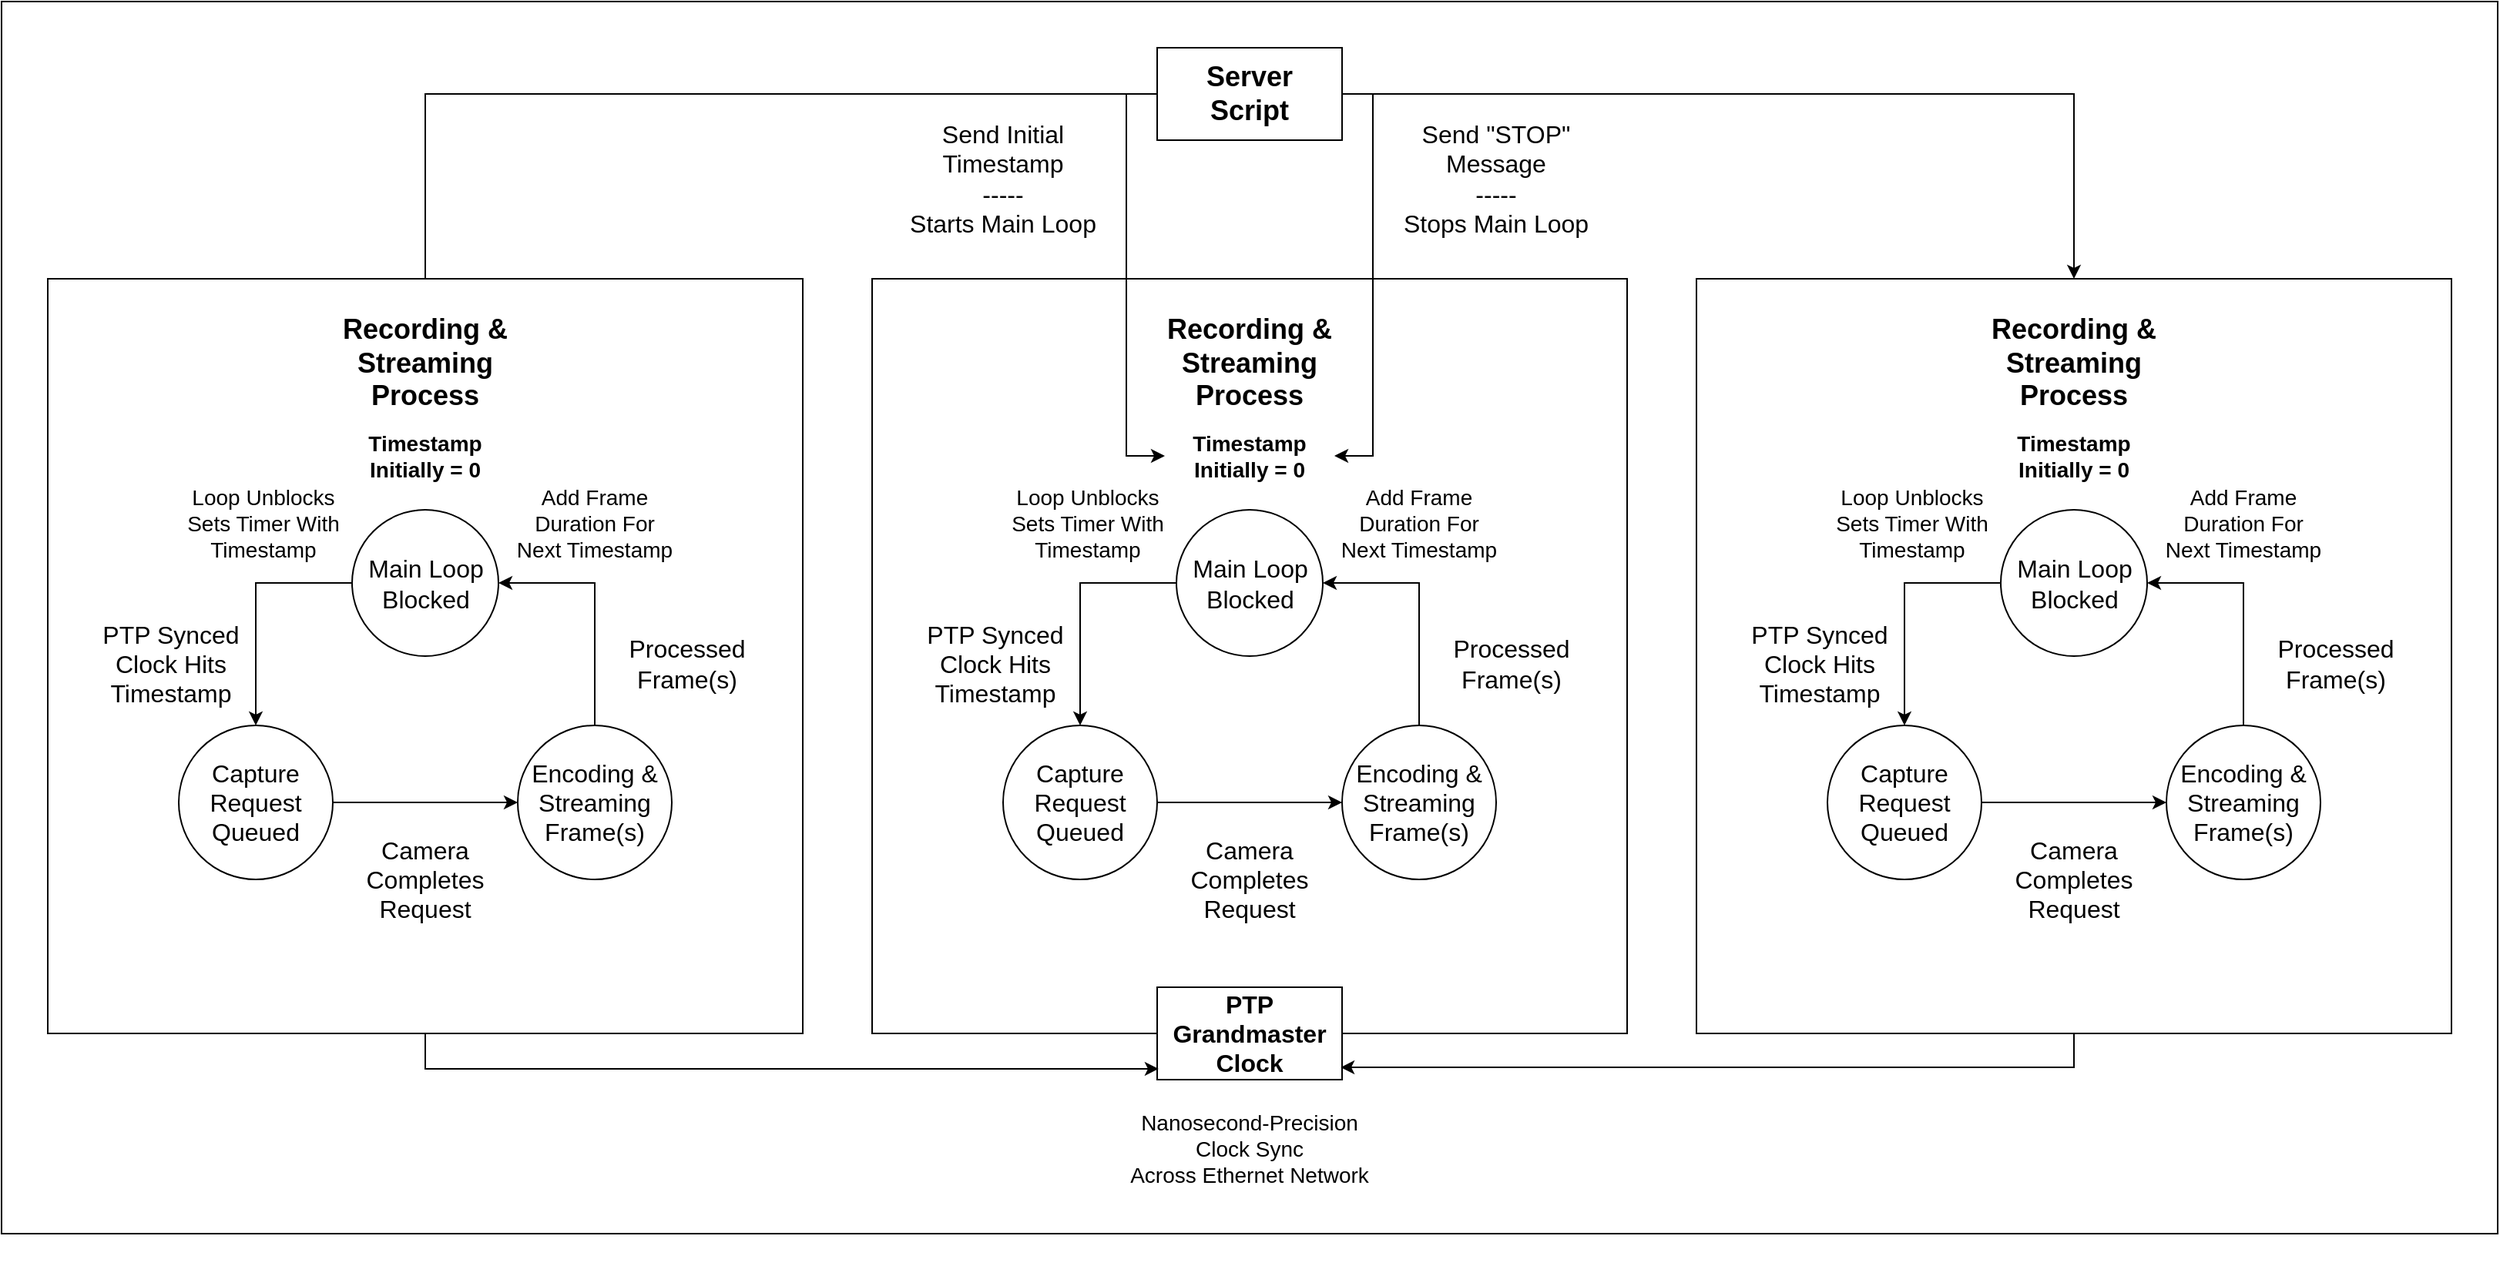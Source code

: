 <mxfile version="24.9.2">
  <diagram id="C5RBs43oDa-KdzZeNtuy" name="Page-1">
    <mxGraphModel dx="2901" dy="1095" grid="1" gridSize="10" guides="1" tooltips="1" connect="1" arrows="1" fold="1" page="1" pageScale="1" pageWidth="827" pageHeight="1169" math="0" shadow="0">
      <root>
        <mxCell id="WIyWlLk6GJQsqaUBKTNV-0" />
        <mxCell id="WIyWlLk6GJQsqaUBKTNV-1" parent="WIyWlLk6GJQsqaUBKTNV-0" />
        <mxCell id="X30akBvRf-ldmYgeMi9u-72" value="" style="rounded=0;whiteSpace=wrap;html=1;" vertex="1" parent="WIyWlLk6GJQsqaUBKTNV-1">
          <mxGeometry x="-410" y="220" width="1620" height="800" as="geometry" />
        </mxCell>
        <mxCell id="X30akBvRf-ldmYgeMi9u-57" style="edgeStyle=orthogonalEdgeStyle;rounded=0;orthogonalLoop=1;jettySize=auto;html=1;entryX=0.5;entryY=0;entryDx=0;entryDy=0;" edge="1" parent="WIyWlLk6GJQsqaUBKTNV-1" source="X30akBvRf-ldmYgeMi9u-0">
          <mxGeometry relative="1" as="geometry">
            <mxPoint x="400" y="340" as="sourcePoint" />
            <mxPoint x="-135" y="460" as="targetPoint" />
            <Array as="points">
              <mxPoint x="-135" y="280" />
            </Array>
          </mxGeometry>
        </mxCell>
        <mxCell id="X30akBvRf-ldmYgeMi9u-58" style="edgeStyle=orthogonalEdgeStyle;rounded=0;orthogonalLoop=1;jettySize=auto;html=1;entryX=0.5;entryY=0;entryDx=0;entryDy=0;" edge="1" parent="WIyWlLk6GJQsqaUBKTNV-1" source="X30akBvRf-ldmYgeMi9u-0" target="X30akBvRf-ldmYgeMi9u-25">
          <mxGeometry relative="1" as="geometry" />
        </mxCell>
        <mxCell id="X30akBvRf-ldmYgeMi9u-0" value="&lt;font style=&quot;font-size: 18px;&quot;&gt;&lt;b&gt;Server&lt;/b&gt;&lt;/font&gt;&lt;div&gt;&lt;font style=&quot;font-size: 18px;&quot;&gt;&lt;b&gt;Script&lt;/b&gt;&lt;/font&gt;&lt;/div&gt;" style="whiteSpace=wrap;html=1;" vertex="1" parent="WIyWlLk6GJQsqaUBKTNV-1">
          <mxGeometry x="340" y="250" width="120" height="60" as="geometry" />
        </mxCell>
        <mxCell id="X30akBvRf-ldmYgeMi9u-3" value="" style="whiteSpace=wrap;html=1;aspect=fixed;" vertex="1" parent="WIyWlLk6GJQsqaUBKTNV-1">
          <mxGeometry x="155" y="400" width="490" height="490" as="geometry" />
        </mxCell>
        <mxCell id="X30akBvRf-ldmYgeMi9u-13" style="edgeStyle=orthogonalEdgeStyle;rounded=0;orthogonalLoop=1;jettySize=auto;html=1;exitX=0;exitY=0.5;exitDx=0;exitDy=0;entryX=0.5;entryY=0;entryDx=0;entryDy=0;" edge="1" parent="WIyWlLk6GJQsqaUBKTNV-1" source="X30akBvRf-ldmYgeMi9u-4" target="X30akBvRf-ldmYgeMi9u-6">
          <mxGeometry relative="1" as="geometry" />
        </mxCell>
        <mxCell id="X30akBvRf-ldmYgeMi9u-4" value="&lt;font size=&quot;3&quot;&gt;Main Loop&lt;/font&gt;&lt;div&gt;&lt;font size=&quot;3&quot;&gt;Blocked&lt;/font&gt;&lt;/div&gt;" style="ellipse;whiteSpace=wrap;html=1;aspect=fixed;" vertex="1" parent="WIyWlLk6GJQsqaUBKTNV-1">
          <mxGeometry x="352.5" y="550" width="95" height="95" as="geometry" />
        </mxCell>
        <mxCell id="X30akBvRf-ldmYgeMi9u-14" style="edgeStyle=orthogonalEdgeStyle;rounded=0;orthogonalLoop=1;jettySize=auto;html=1;exitX=0.5;exitY=0;exitDx=0;exitDy=0;entryX=1;entryY=0.5;entryDx=0;entryDy=0;" edge="1" parent="WIyWlLk6GJQsqaUBKTNV-1" source="X30akBvRf-ldmYgeMi9u-5" target="X30akBvRf-ldmYgeMi9u-4">
          <mxGeometry relative="1" as="geometry" />
        </mxCell>
        <mxCell id="X30akBvRf-ldmYgeMi9u-5" value="&lt;font size=&quot;3&quot;&gt;Encoding &amp;amp;&lt;/font&gt;&lt;div&gt;&lt;font size=&quot;3&quot;&gt;Streaming&lt;/font&gt;&lt;/div&gt;&lt;div&gt;&lt;font size=&quot;3&quot;&gt;Frame(s)&lt;/font&gt;&lt;/div&gt;" style="ellipse;whiteSpace=wrap;html=1;aspect=fixed;" vertex="1" parent="WIyWlLk6GJQsqaUBKTNV-1">
          <mxGeometry x="460" y="690" width="100" height="100" as="geometry" />
        </mxCell>
        <mxCell id="X30akBvRf-ldmYgeMi9u-10" style="edgeStyle=orthogonalEdgeStyle;rounded=0;orthogonalLoop=1;jettySize=auto;html=1;exitX=1;exitY=0.5;exitDx=0;exitDy=0;entryX=0;entryY=0.5;entryDx=0;entryDy=0;" edge="1" parent="WIyWlLk6GJQsqaUBKTNV-1" source="X30akBvRf-ldmYgeMi9u-6" target="X30akBvRf-ldmYgeMi9u-5">
          <mxGeometry relative="1" as="geometry" />
        </mxCell>
        <mxCell id="X30akBvRf-ldmYgeMi9u-6" value="&lt;font size=&quot;3&quot;&gt;Capture&lt;/font&gt;&lt;div&gt;&lt;font size=&quot;3&quot;&gt;Request&lt;/font&gt;&lt;/div&gt;&lt;div&gt;&lt;font size=&quot;3&quot;&gt;Queued&lt;/font&gt;&lt;/div&gt;" style="ellipse;whiteSpace=wrap;html=1;aspect=fixed;" vertex="1" parent="WIyWlLk6GJQsqaUBKTNV-1">
          <mxGeometry x="240" y="690" width="100" height="100" as="geometry" />
        </mxCell>
        <mxCell id="X30akBvRf-ldmYgeMi9u-8" value="&lt;font size=&quot;3&quot;&gt;PTP Synced Clock Hits&lt;/font&gt;&lt;div&gt;&lt;font size=&quot;3&quot;&gt;Timestamp&lt;/font&gt;&lt;/div&gt;" style="text;html=1;align=center;verticalAlign=middle;whiteSpace=wrap;rounded=0;" vertex="1" parent="WIyWlLk6GJQsqaUBKTNV-1">
          <mxGeometry x="180" y="630" width="110" height="40" as="geometry" />
        </mxCell>
        <mxCell id="X30akBvRf-ldmYgeMi9u-11" value="&lt;font size=&quot;3&quot;&gt;Camera&lt;/font&gt;&lt;div&gt;&lt;font size=&quot;3&quot;&gt;Completes&lt;br&gt;Request&lt;/font&gt;&lt;/div&gt;" style="text;html=1;align=center;verticalAlign=middle;whiteSpace=wrap;rounded=0;" vertex="1" parent="WIyWlLk6GJQsqaUBKTNV-1">
          <mxGeometry x="355" y="760" width="90" height="60" as="geometry" />
        </mxCell>
        <mxCell id="X30akBvRf-ldmYgeMi9u-15" value="&lt;font size=&quot;3&quot;&gt;Processed&lt;/font&gt;&lt;div&gt;&lt;font size=&quot;3&quot;&gt;Frame(s)&lt;/font&gt;&lt;/div&gt;" style="text;html=1;align=center;verticalAlign=middle;whiteSpace=wrap;rounded=0;" vertex="1" parent="WIyWlLk6GJQsqaUBKTNV-1">
          <mxGeometry x="510" y="630" width="120" height="40" as="geometry" />
        </mxCell>
        <mxCell id="X30akBvRf-ldmYgeMi9u-17" value="&lt;font style=&quot;font-size: 14px;&quot;&gt;&lt;b style=&quot;&quot;&gt;Timestamp&lt;/b&gt;&lt;/font&gt;&lt;div&gt;&lt;font style=&quot;font-size: 14px;&quot;&gt;&lt;b style=&quot;&quot;&gt;Initially = 0&lt;/b&gt;&lt;/font&gt;&lt;/div&gt;" style="text;html=1;align=center;verticalAlign=middle;whiteSpace=wrap;rounded=0;" vertex="1" parent="WIyWlLk6GJQsqaUBKTNV-1">
          <mxGeometry x="345" y="480" width="110" height="70" as="geometry" />
        </mxCell>
        <mxCell id="X30akBvRf-ldmYgeMi9u-18" value="&lt;font style=&quot;font-size: 18px;&quot;&gt;&lt;b&gt;Recording &amp;amp;&lt;/b&gt;&lt;/font&gt;&lt;div&gt;&lt;font style=&quot;font-size: 18px;&quot;&gt;&lt;b&gt;Streaming&lt;br&gt;Process&lt;/b&gt;&lt;/font&gt;&lt;/div&gt;" style="text;html=1;align=center;verticalAlign=middle;whiteSpace=wrap;rounded=0;" vertex="1" parent="WIyWlLk6GJQsqaUBKTNV-1">
          <mxGeometry x="335" y="420" width="130" height="70" as="geometry" />
        </mxCell>
        <mxCell id="X30akBvRf-ldmYgeMi9u-1" style="edgeStyle=orthogonalEdgeStyle;rounded=0;orthogonalLoop=1;jettySize=auto;html=1;exitX=0;exitY=0.5;exitDx=0;exitDy=0;entryX=0;entryY=0.5;entryDx=0;entryDy=0;" edge="1" parent="WIyWlLk6GJQsqaUBKTNV-1" source="X30akBvRf-ldmYgeMi9u-0" target="X30akBvRf-ldmYgeMi9u-17">
          <mxGeometry relative="1" as="geometry">
            <mxPoint x="280" y="400" as="targetPoint" />
            <Array as="points">
              <mxPoint x="320" y="280" />
              <mxPoint x="320" y="515" />
            </Array>
          </mxGeometry>
        </mxCell>
        <mxCell id="X30akBvRf-ldmYgeMi9u-2" style="edgeStyle=orthogonalEdgeStyle;rounded=0;orthogonalLoop=1;jettySize=auto;html=1;exitX=1;exitY=0.5;exitDx=0;exitDy=0;entryX=1;entryY=0.5;entryDx=0;entryDy=0;" edge="1" parent="WIyWlLk6GJQsqaUBKTNV-1" source="X30akBvRf-ldmYgeMi9u-0" target="X30akBvRf-ldmYgeMi9u-17">
          <mxGeometry relative="1" as="geometry">
            <mxPoint x="520" y="400" as="targetPoint" />
            <Array as="points">
              <mxPoint x="480" y="280" />
              <mxPoint x="480" y="515" />
            </Array>
          </mxGeometry>
        </mxCell>
        <mxCell id="X30akBvRf-ldmYgeMi9u-19" value="&lt;font size=&quot;3&quot;&gt;Send Initial Timestamp&lt;/font&gt;&lt;div&gt;&lt;font size=&quot;3&quot;&gt;-----&lt;/font&gt;&lt;/div&gt;&lt;div&gt;&lt;font size=&quot;3&quot;&gt;Starts Main Loop&lt;/font&gt;&lt;/div&gt;" style="text;html=1;align=center;verticalAlign=middle;whiteSpace=wrap;rounded=0;" vertex="1" parent="WIyWlLk6GJQsqaUBKTNV-1">
          <mxGeometry x="160" y="270" width="160" height="130" as="geometry" />
        </mxCell>
        <mxCell id="X30akBvRf-ldmYgeMi9u-20" value="&lt;font size=&quot;3&quot;&gt;Send &quot;STOP&quot; Message&lt;/font&gt;&lt;div&gt;&lt;font size=&quot;3&quot;&gt;-----&lt;/font&gt;&lt;/div&gt;&lt;div&gt;&lt;font size=&quot;3&quot;&gt;Stops Main Loop&lt;/font&gt;&lt;/div&gt;" style="text;html=1;align=center;verticalAlign=middle;whiteSpace=wrap;rounded=0;" vertex="1" parent="WIyWlLk6GJQsqaUBKTNV-1">
          <mxGeometry x="480" y="270" width="160" height="130" as="geometry" />
        </mxCell>
        <mxCell id="X30akBvRf-ldmYgeMi9u-21" value="&lt;span style=&quot;font-size: 14px;&quot;&gt;Add Frame Duration For&lt;/span&gt;&lt;div&gt;&lt;span style=&quot;font-size: 14px;&quot;&gt;Next Timestamp&lt;/span&gt;&lt;/div&gt;" style="text;html=1;align=center;verticalAlign=middle;whiteSpace=wrap;rounded=0;" vertex="1" parent="WIyWlLk6GJQsqaUBKTNV-1">
          <mxGeometry x="450" y="540" width="120" height="37.5" as="geometry" />
        </mxCell>
        <mxCell id="X30akBvRf-ldmYgeMi9u-24" value="&lt;span style=&quot;font-size: 14px;&quot;&gt;Loop Unblocks&lt;/span&gt;&lt;div&gt;&lt;span style=&quot;font-size: 14px;&quot;&gt;Sets Timer With&lt;/span&gt;&lt;/div&gt;&lt;div&gt;&lt;span style=&quot;font-size: 14px;&quot;&gt;Timestamp&lt;/span&gt;&lt;/div&gt;" style="text;html=1;align=center;verticalAlign=middle;whiteSpace=wrap;rounded=0;" vertex="1" parent="WIyWlLk6GJQsqaUBKTNV-1">
          <mxGeometry x="240" y="523.75" width="110" height="70" as="geometry" />
        </mxCell>
        <mxCell id="X30akBvRf-ldmYgeMi9u-25" value="" style="whiteSpace=wrap;html=1;aspect=fixed;" vertex="1" parent="WIyWlLk6GJQsqaUBKTNV-1">
          <mxGeometry x="690" y="400" width="490" height="490" as="geometry" />
        </mxCell>
        <mxCell id="X30akBvRf-ldmYgeMi9u-26" style="edgeStyle=orthogonalEdgeStyle;rounded=0;orthogonalLoop=1;jettySize=auto;html=1;exitX=0;exitY=0.5;exitDx=0;exitDy=0;entryX=0.5;entryY=0;entryDx=0;entryDy=0;" edge="1" parent="WIyWlLk6GJQsqaUBKTNV-1" source="X30akBvRf-ldmYgeMi9u-27" target="X30akBvRf-ldmYgeMi9u-31">
          <mxGeometry relative="1" as="geometry" />
        </mxCell>
        <mxCell id="X30akBvRf-ldmYgeMi9u-27" value="&lt;font size=&quot;3&quot;&gt;Main Loop&lt;/font&gt;&lt;div&gt;&lt;font size=&quot;3&quot;&gt;Blocked&lt;/font&gt;&lt;/div&gt;" style="ellipse;whiteSpace=wrap;html=1;aspect=fixed;" vertex="1" parent="WIyWlLk6GJQsqaUBKTNV-1">
          <mxGeometry x="887.5" y="550" width="95" height="95" as="geometry" />
        </mxCell>
        <mxCell id="X30akBvRf-ldmYgeMi9u-28" style="edgeStyle=orthogonalEdgeStyle;rounded=0;orthogonalLoop=1;jettySize=auto;html=1;exitX=0.5;exitY=0;exitDx=0;exitDy=0;entryX=1;entryY=0.5;entryDx=0;entryDy=0;" edge="1" parent="WIyWlLk6GJQsqaUBKTNV-1" source="X30akBvRf-ldmYgeMi9u-29" target="X30akBvRf-ldmYgeMi9u-27">
          <mxGeometry relative="1" as="geometry" />
        </mxCell>
        <mxCell id="X30akBvRf-ldmYgeMi9u-29" value="&lt;font size=&quot;3&quot;&gt;Encoding &amp;amp;&lt;/font&gt;&lt;div&gt;&lt;font size=&quot;3&quot;&gt;Streaming&lt;/font&gt;&lt;/div&gt;&lt;div&gt;&lt;font size=&quot;3&quot;&gt;Frame(s)&lt;/font&gt;&lt;/div&gt;" style="ellipse;whiteSpace=wrap;html=1;aspect=fixed;" vertex="1" parent="WIyWlLk6GJQsqaUBKTNV-1">
          <mxGeometry x="995" y="690" width="100" height="100" as="geometry" />
        </mxCell>
        <mxCell id="X30akBvRf-ldmYgeMi9u-30" style="edgeStyle=orthogonalEdgeStyle;rounded=0;orthogonalLoop=1;jettySize=auto;html=1;exitX=1;exitY=0.5;exitDx=0;exitDy=0;entryX=0;entryY=0.5;entryDx=0;entryDy=0;" edge="1" parent="WIyWlLk6GJQsqaUBKTNV-1" source="X30akBvRf-ldmYgeMi9u-31" target="X30akBvRf-ldmYgeMi9u-29">
          <mxGeometry relative="1" as="geometry" />
        </mxCell>
        <mxCell id="X30akBvRf-ldmYgeMi9u-31" value="&lt;font size=&quot;3&quot;&gt;Capture&lt;/font&gt;&lt;div&gt;&lt;font size=&quot;3&quot;&gt;Request&lt;/font&gt;&lt;/div&gt;&lt;div&gt;&lt;font size=&quot;3&quot;&gt;Queued&lt;/font&gt;&lt;/div&gt;" style="ellipse;whiteSpace=wrap;html=1;aspect=fixed;" vertex="1" parent="WIyWlLk6GJQsqaUBKTNV-1">
          <mxGeometry x="775" y="690" width="100" height="100" as="geometry" />
        </mxCell>
        <mxCell id="X30akBvRf-ldmYgeMi9u-32" value="&lt;font size=&quot;3&quot;&gt;PTP Synced Clock Hits Timestamp&lt;/font&gt;" style="text;html=1;align=center;verticalAlign=middle;whiteSpace=wrap;rounded=0;" vertex="1" parent="WIyWlLk6GJQsqaUBKTNV-1">
          <mxGeometry x="715" y="630" width="110" height="40" as="geometry" />
        </mxCell>
        <mxCell id="X30akBvRf-ldmYgeMi9u-33" value="&lt;font size=&quot;3&quot;&gt;Camera&lt;/font&gt;&lt;div&gt;&lt;font size=&quot;3&quot;&gt;Completes&lt;br&gt;Request&lt;/font&gt;&lt;/div&gt;" style="text;html=1;align=center;verticalAlign=middle;whiteSpace=wrap;rounded=0;" vertex="1" parent="WIyWlLk6GJQsqaUBKTNV-1">
          <mxGeometry x="890" y="760" width="90" height="60" as="geometry" />
        </mxCell>
        <mxCell id="X30akBvRf-ldmYgeMi9u-34" value="&lt;font size=&quot;3&quot;&gt;Processed&lt;/font&gt;&lt;div&gt;&lt;font size=&quot;3&quot;&gt;Frame(s)&lt;/font&gt;&lt;/div&gt;" style="text;html=1;align=center;verticalAlign=middle;whiteSpace=wrap;rounded=0;" vertex="1" parent="WIyWlLk6GJQsqaUBKTNV-1">
          <mxGeometry x="1045" y="630" width="120" height="40" as="geometry" />
        </mxCell>
        <mxCell id="X30akBvRf-ldmYgeMi9u-35" value="&lt;font style=&quot;font-size: 14px;&quot;&gt;&lt;b style=&quot;&quot;&gt;Timestamp&lt;/b&gt;&lt;/font&gt;&lt;div&gt;&lt;font style=&quot;font-size: 14px;&quot;&gt;&lt;b style=&quot;&quot;&gt;Initially = 0&lt;/b&gt;&lt;/font&gt;&lt;/div&gt;" style="text;html=1;align=center;verticalAlign=middle;whiteSpace=wrap;rounded=0;" vertex="1" parent="WIyWlLk6GJQsqaUBKTNV-1">
          <mxGeometry x="880" y="480" width="110" height="70" as="geometry" />
        </mxCell>
        <mxCell id="X30akBvRf-ldmYgeMi9u-36" value="&lt;font style=&quot;font-size: 18px;&quot;&gt;&lt;b&gt;Recording &amp;amp;&lt;/b&gt;&lt;/font&gt;&lt;div&gt;&lt;font style=&quot;font-size: 18px;&quot;&gt;&lt;b&gt;Streaming&lt;br&gt;Process&lt;/b&gt;&lt;/font&gt;&lt;/div&gt;" style="text;html=1;align=center;verticalAlign=middle;whiteSpace=wrap;rounded=0;" vertex="1" parent="WIyWlLk6GJQsqaUBKTNV-1">
          <mxGeometry x="870" y="420" width="130" height="70" as="geometry" />
        </mxCell>
        <mxCell id="X30akBvRf-ldmYgeMi9u-37" value="&lt;span style=&quot;font-size: 14px;&quot;&gt;Add Frame Duration For&lt;/span&gt;&lt;div&gt;&lt;span style=&quot;font-size: 14px;&quot;&gt;Next Timestamp&lt;/span&gt;&lt;/div&gt;" style="text;html=1;align=center;verticalAlign=middle;whiteSpace=wrap;rounded=0;" vertex="1" parent="WIyWlLk6GJQsqaUBKTNV-1">
          <mxGeometry x="985" y="540" width="120" height="37.5" as="geometry" />
        </mxCell>
        <mxCell id="X30akBvRf-ldmYgeMi9u-38" value="&lt;span style=&quot;font-size: 14px;&quot;&gt;Loop Unblocks&lt;/span&gt;&lt;div&gt;&lt;span style=&quot;font-size: 14px;&quot;&gt;Sets Timer With&lt;/span&gt;&lt;/div&gt;&lt;div&gt;&lt;span style=&quot;font-size: 14px;&quot;&gt;Timestamp&lt;/span&gt;&lt;/div&gt;" style="text;html=1;align=center;verticalAlign=middle;whiteSpace=wrap;rounded=0;" vertex="1" parent="WIyWlLk6GJQsqaUBKTNV-1">
          <mxGeometry x="775" y="523.75" width="110" height="70" as="geometry" />
        </mxCell>
        <mxCell id="X30akBvRf-ldmYgeMi9u-39" value="" style="whiteSpace=wrap;html=1;aspect=fixed;" vertex="1" parent="WIyWlLk6GJQsqaUBKTNV-1">
          <mxGeometry x="-380" y="400" width="490" height="490" as="geometry" />
        </mxCell>
        <mxCell id="X30akBvRf-ldmYgeMi9u-40" style="edgeStyle=orthogonalEdgeStyle;rounded=0;orthogonalLoop=1;jettySize=auto;html=1;exitX=0;exitY=0.5;exitDx=0;exitDy=0;entryX=0.5;entryY=0;entryDx=0;entryDy=0;" edge="1" parent="WIyWlLk6GJQsqaUBKTNV-1" source="X30akBvRf-ldmYgeMi9u-41" target="X30akBvRf-ldmYgeMi9u-45">
          <mxGeometry relative="1" as="geometry" />
        </mxCell>
        <mxCell id="X30akBvRf-ldmYgeMi9u-41" value="&lt;font size=&quot;3&quot;&gt;Main Loop&lt;/font&gt;&lt;div&gt;&lt;font size=&quot;3&quot;&gt;Blocked&lt;/font&gt;&lt;/div&gt;" style="ellipse;whiteSpace=wrap;html=1;aspect=fixed;" vertex="1" parent="WIyWlLk6GJQsqaUBKTNV-1">
          <mxGeometry x="-182.5" y="550" width="95" height="95" as="geometry" />
        </mxCell>
        <mxCell id="X30akBvRf-ldmYgeMi9u-42" style="edgeStyle=orthogonalEdgeStyle;rounded=0;orthogonalLoop=1;jettySize=auto;html=1;exitX=0.5;exitY=0;exitDx=0;exitDy=0;entryX=1;entryY=0.5;entryDx=0;entryDy=0;" edge="1" parent="WIyWlLk6GJQsqaUBKTNV-1" source="X30akBvRf-ldmYgeMi9u-43" target="X30akBvRf-ldmYgeMi9u-41">
          <mxGeometry relative="1" as="geometry" />
        </mxCell>
        <mxCell id="X30akBvRf-ldmYgeMi9u-43" value="&lt;font size=&quot;3&quot;&gt;Encoding &amp;amp;&lt;/font&gt;&lt;div&gt;&lt;font size=&quot;3&quot;&gt;Streaming&lt;/font&gt;&lt;/div&gt;&lt;div&gt;&lt;font size=&quot;3&quot;&gt;Frame(s)&lt;/font&gt;&lt;/div&gt;" style="ellipse;whiteSpace=wrap;html=1;aspect=fixed;" vertex="1" parent="WIyWlLk6GJQsqaUBKTNV-1">
          <mxGeometry x="-75" y="690" width="100" height="100" as="geometry" />
        </mxCell>
        <mxCell id="X30akBvRf-ldmYgeMi9u-44" style="edgeStyle=orthogonalEdgeStyle;rounded=0;orthogonalLoop=1;jettySize=auto;html=1;exitX=1;exitY=0.5;exitDx=0;exitDy=0;entryX=0;entryY=0.5;entryDx=0;entryDy=0;" edge="1" parent="WIyWlLk6GJQsqaUBKTNV-1" source="X30akBvRf-ldmYgeMi9u-45" target="X30akBvRf-ldmYgeMi9u-43">
          <mxGeometry relative="1" as="geometry" />
        </mxCell>
        <mxCell id="X30akBvRf-ldmYgeMi9u-45" value="&lt;font size=&quot;3&quot;&gt;Capture&lt;/font&gt;&lt;div&gt;&lt;font size=&quot;3&quot;&gt;Request&lt;/font&gt;&lt;/div&gt;&lt;div&gt;&lt;font size=&quot;3&quot;&gt;Queued&lt;/font&gt;&lt;/div&gt;" style="ellipse;whiteSpace=wrap;html=1;aspect=fixed;" vertex="1" parent="WIyWlLk6GJQsqaUBKTNV-1">
          <mxGeometry x="-295" y="690" width="100" height="100" as="geometry" />
        </mxCell>
        <mxCell id="X30akBvRf-ldmYgeMi9u-46" value="&lt;font size=&quot;3&quot;&gt;PTP Synced Clock Hits Timestamp&lt;/font&gt;" style="text;html=1;align=center;verticalAlign=middle;whiteSpace=wrap;rounded=0;" vertex="1" parent="WIyWlLk6GJQsqaUBKTNV-1">
          <mxGeometry x="-355" y="630" width="110" height="40" as="geometry" />
        </mxCell>
        <mxCell id="X30akBvRf-ldmYgeMi9u-47" value="&lt;font size=&quot;3&quot;&gt;Camera&lt;/font&gt;&lt;div&gt;&lt;font size=&quot;3&quot;&gt;Completes&lt;br&gt;Request&lt;/font&gt;&lt;/div&gt;" style="text;html=1;align=center;verticalAlign=middle;whiteSpace=wrap;rounded=0;" vertex="1" parent="WIyWlLk6GJQsqaUBKTNV-1">
          <mxGeometry x="-180" y="760" width="90" height="60" as="geometry" />
        </mxCell>
        <mxCell id="X30akBvRf-ldmYgeMi9u-48" value="&lt;font size=&quot;3&quot;&gt;Processed&lt;/font&gt;&lt;div&gt;&lt;font size=&quot;3&quot;&gt;Frame(s)&lt;/font&gt;&lt;/div&gt;" style="text;html=1;align=center;verticalAlign=middle;whiteSpace=wrap;rounded=0;" vertex="1" parent="WIyWlLk6GJQsqaUBKTNV-1">
          <mxGeometry x="-25" y="630" width="120" height="40" as="geometry" />
        </mxCell>
        <mxCell id="X30akBvRf-ldmYgeMi9u-49" value="&lt;font style=&quot;font-size: 14px;&quot;&gt;&lt;b style=&quot;&quot;&gt;Timestamp&lt;/b&gt;&lt;/font&gt;&lt;div&gt;&lt;font style=&quot;font-size: 14px;&quot;&gt;&lt;b style=&quot;&quot;&gt;Initially = 0&lt;/b&gt;&lt;/font&gt;&lt;/div&gt;" style="text;html=1;align=center;verticalAlign=middle;whiteSpace=wrap;rounded=0;" vertex="1" parent="WIyWlLk6GJQsqaUBKTNV-1">
          <mxGeometry x="-190" y="480" width="110" height="70" as="geometry" />
        </mxCell>
        <mxCell id="X30akBvRf-ldmYgeMi9u-50" value="&lt;font style=&quot;font-size: 18px;&quot;&gt;&lt;b&gt;Recording &amp;amp;&lt;/b&gt;&lt;/font&gt;&lt;div&gt;&lt;font style=&quot;font-size: 18px;&quot;&gt;&lt;b&gt;Streaming&lt;br&gt;Process&lt;/b&gt;&lt;/font&gt;&lt;/div&gt;" style="text;html=1;align=center;verticalAlign=middle;whiteSpace=wrap;rounded=0;" vertex="1" parent="WIyWlLk6GJQsqaUBKTNV-1">
          <mxGeometry x="-200" y="420" width="130" height="70" as="geometry" />
        </mxCell>
        <mxCell id="X30akBvRf-ldmYgeMi9u-51" value="&lt;span style=&quot;font-size: 14px;&quot;&gt;Add Frame Duration For&lt;/span&gt;&lt;div&gt;&lt;span style=&quot;font-size: 14px;&quot;&gt;Next Timestamp&lt;/span&gt;&lt;/div&gt;" style="text;html=1;align=center;verticalAlign=middle;whiteSpace=wrap;rounded=0;" vertex="1" parent="WIyWlLk6GJQsqaUBKTNV-1">
          <mxGeometry x="-85" y="540" width="120" height="37.5" as="geometry" />
        </mxCell>
        <mxCell id="X30akBvRf-ldmYgeMi9u-52" value="&lt;span style=&quot;font-size: 14px;&quot;&gt;Loop Unblocks&lt;/span&gt;&lt;div&gt;&lt;span style=&quot;font-size: 14px;&quot;&gt;Sets Timer With&lt;/span&gt;&lt;/div&gt;&lt;div&gt;&lt;span style=&quot;font-size: 14px;&quot;&gt;Timestamp&lt;/span&gt;&lt;/div&gt;" style="text;html=1;align=center;verticalAlign=middle;whiteSpace=wrap;rounded=0;" vertex="1" parent="WIyWlLk6GJQsqaUBKTNV-1">
          <mxGeometry x="-295" y="523.75" width="110" height="70" as="geometry" />
        </mxCell>
        <mxCell id="X30akBvRf-ldmYgeMi9u-59" value="&lt;font size=&quot;3&quot;&gt;&lt;b&gt;PTP&lt;br&gt;Grandmaster&lt;/b&gt;&lt;/font&gt;&lt;div&gt;&lt;font size=&quot;3&quot;&gt;&lt;b&gt;Clock&lt;/b&gt;&lt;/font&gt;&lt;/div&gt;" style="rounded=0;whiteSpace=wrap;html=1;" vertex="1" parent="WIyWlLk6GJQsqaUBKTNV-1">
          <mxGeometry x="340" y="860" width="120" height="60" as="geometry" />
        </mxCell>
        <mxCell id="X30akBvRf-ldmYgeMi9u-65" value="&lt;font style=&quot;font-size: 14px;&quot;&gt;Nanosecond-Precision Clock Sync&lt;/font&gt;&lt;div&gt;&lt;font style=&quot;font-size: 14px;&quot;&gt;Across Ethernet Network&lt;/font&gt;&lt;/div&gt;" style="text;html=1;align=center;verticalAlign=middle;whiteSpace=wrap;rounded=0;" vertex="1" parent="WIyWlLk6GJQsqaUBKTNV-1">
          <mxGeometry x="320" y="890" width="160" height="150" as="geometry" />
        </mxCell>
        <mxCell id="X30akBvRf-ldmYgeMi9u-67" style="edgeStyle=orthogonalEdgeStyle;rounded=0;orthogonalLoop=1;jettySize=auto;html=1;exitX=0.5;exitY=1;exitDx=0;exitDy=0;entryX=0.992;entryY=0.867;entryDx=0;entryDy=0;entryPerimeter=0;" edge="1" parent="WIyWlLk6GJQsqaUBKTNV-1" source="X30akBvRf-ldmYgeMi9u-25" target="X30akBvRf-ldmYgeMi9u-59">
          <mxGeometry relative="1" as="geometry" />
        </mxCell>
        <mxCell id="X30akBvRf-ldmYgeMi9u-68" style="edgeStyle=orthogonalEdgeStyle;rounded=0;orthogonalLoop=1;jettySize=auto;html=1;exitX=0.5;exitY=1;exitDx=0;exitDy=0;entryX=0.008;entryY=0.883;entryDx=0;entryDy=0;entryPerimeter=0;" edge="1" parent="WIyWlLk6GJQsqaUBKTNV-1" source="X30akBvRf-ldmYgeMi9u-39" target="X30akBvRf-ldmYgeMi9u-59">
          <mxGeometry relative="1" as="geometry" />
        </mxCell>
      </root>
    </mxGraphModel>
  </diagram>
</mxfile>
